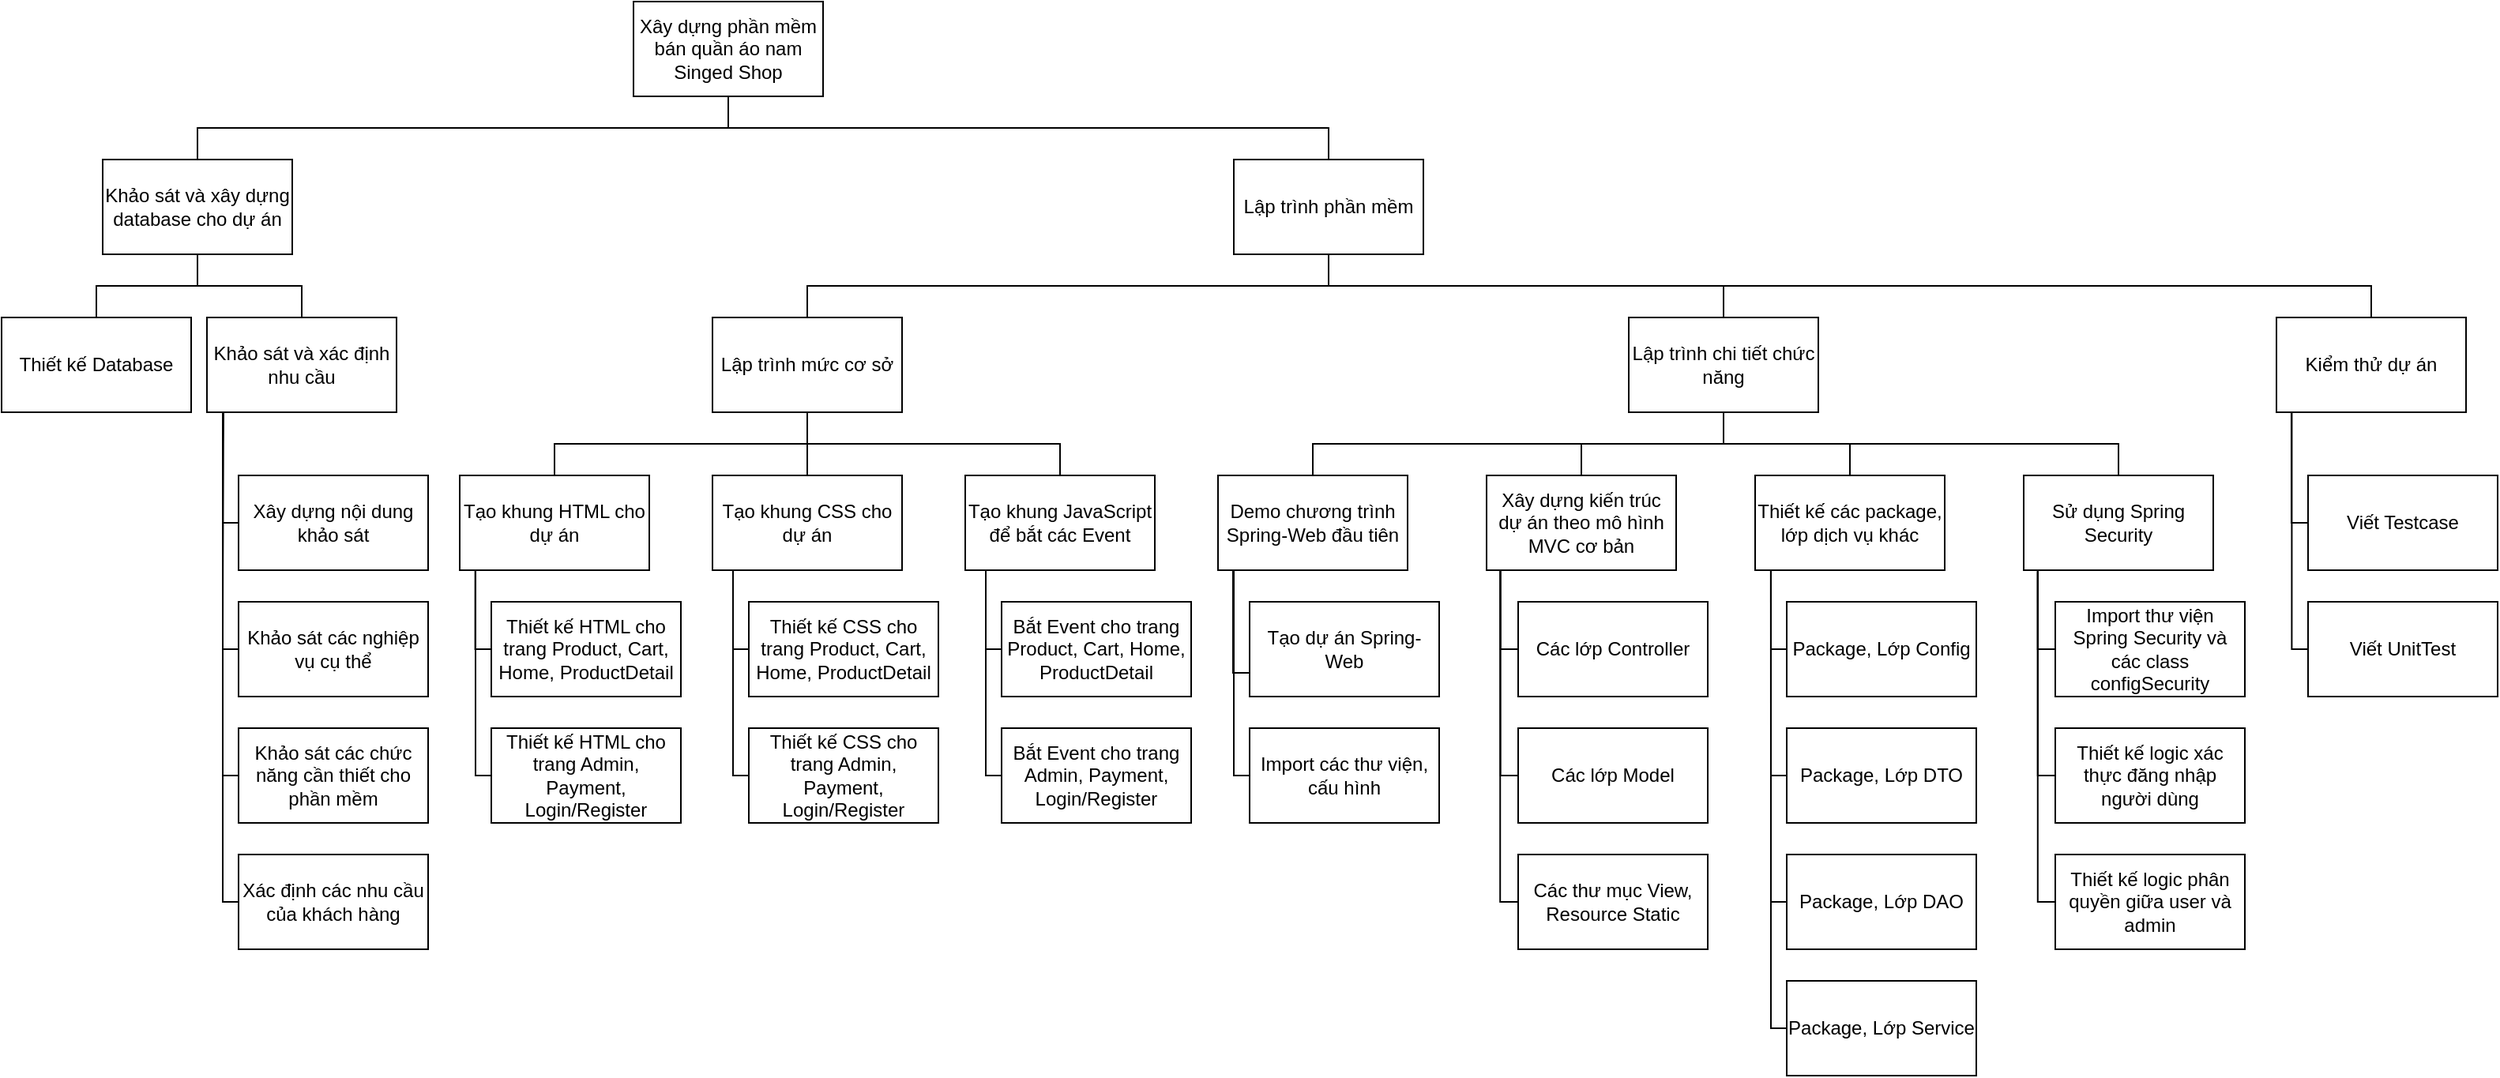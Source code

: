 <mxfile version="21.7.5" type="google">
  <diagram name="Trang-1" id="lJxlgw7oWh4rXdZDk65j">
    <mxGraphModel grid="1" page="1" gridSize="10" guides="1" tooltips="1" connect="1" arrows="1" fold="1" pageScale="1" pageWidth="827" pageHeight="1169" math="0" shadow="0">
      <root>
        <mxCell id="0" />
        <mxCell id="1" parent="0" />
        <mxCell id="XkttaEWqNQfzr33UfHGu-1" value="Xây dựng phần mềm bán quần áo nam Singed Shop" style="rounded=0;whiteSpace=wrap;html=1;" vertex="1" parent="1">
          <mxGeometry x="750" y="140" width="120" height="60" as="geometry" />
        </mxCell>
        <mxCell id="XkttaEWqNQfzr33UfHGu-6" value="Khảo sát và xây dựng database cho dự án" style="rounded=0;whiteSpace=wrap;html=1;" vertex="1" parent="1">
          <mxGeometry x="414" y="240" width="120" height="60" as="geometry" />
        </mxCell>
        <mxCell id="XkttaEWqNQfzr33UfHGu-7" value="Khảo sát và xác định nhu cầu" style="rounded=0;whiteSpace=wrap;html=1;" vertex="1" parent="1">
          <mxGeometry x="480" y="340" width="120" height="60" as="geometry" />
        </mxCell>
        <mxCell id="XkttaEWqNQfzr33UfHGu-8" value="Xây dựng nội dung khảo sát" style="rounded=0;whiteSpace=wrap;html=1;" vertex="1" parent="1">
          <mxGeometry x="500" y="440" width="120" height="60" as="geometry" />
        </mxCell>
        <mxCell id="XkttaEWqNQfzr33UfHGu-9" value="Khảo sát các nghiệp vụ cụ thể" style="rounded=0;whiteSpace=wrap;html=1;" vertex="1" parent="1">
          <mxGeometry x="500" y="520" width="120" height="60" as="geometry" />
        </mxCell>
        <mxCell id="XkttaEWqNQfzr33UfHGu-10" value="Khảo sát các chức năng cần thiết cho phần mềm" style="rounded=0;whiteSpace=wrap;html=1;" vertex="1" parent="1">
          <mxGeometry x="500" y="600" width="120" height="60" as="geometry" />
        </mxCell>
        <mxCell id="XkttaEWqNQfzr33UfHGu-11" value="Xác định các nhu cầu của khách hàng" style="rounded=0;whiteSpace=wrap;html=1;" vertex="1" parent="1">
          <mxGeometry x="500" y="680" width="120" height="60" as="geometry" />
        </mxCell>
        <mxCell id="XkttaEWqNQfzr33UfHGu-12" value="Thiết kế Database" style="rounded=0;whiteSpace=wrap;html=1;" vertex="1" parent="1">
          <mxGeometry x="350" y="340" width="120" height="60" as="geometry" />
        </mxCell>
        <mxCell id="XkttaEWqNQfzr33UfHGu-13" value="" style="endArrow=none;html=1;rounded=0;entryX=0.5;entryY=1;entryDx=0;entryDy=0;exitX=0.5;exitY=0;exitDx=0;exitDy=0;edgeStyle=orthogonalEdgeStyle;" edge="1" parent="1" source="XkttaEWqNQfzr33UfHGu-12" target="XkttaEWqNQfzr33UfHGu-6">
          <mxGeometry width="50" height="50" relative="1" as="geometry">
            <mxPoint x="610" y="290" as="sourcePoint" />
            <mxPoint x="660" y="240" as="targetPoint" />
          </mxGeometry>
        </mxCell>
        <mxCell id="XkttaEWqNQfzr33UfHGu-14" value="" style="endArrow=none;html=1;rounded=0;exitX=0.5;exitY=0;exitDx=0;exitDy=0;edgeStyle=orthogonalEdgeStyle;entryX=0.5;entryY=1;entryDx=0;entryDy=0;" edge="1" parent="1" source="XkttaEWqNQfzr33UfHGu-7" target="XkttaEWqNQfzr33UfHGu-6">
          <mxGeometry width="50" height="50" relative="1" as="geometry">
            <mxPoint x="770" y="300" as="sourcePoint" />
            <mxPoint x="450" y="350" as="targetPoint" />
          </mxGeometry>
        </mxCell>
        <mxCell id="XkttaEWqNQfzr33UfHGu-15" value="" style="endArrow=none;html=1;rounded=0;entryX=0.086;entryY=1.002;entryDx=0;entryDy=0;entryPerimeter=0;exitX=0;exitY=0.5;exitDx=0;exitDy=0;edgeStyle=orthogonalEdgeStyle;" edge="1" parent="1" source="XkttaEWqNQfzr33UfHGu-8" target="XkttaEWqNQfzr33UfHGu-7">
          <mxGeometry width="50" height="50" relative="1" as="geometry">
            <mxPoint x="440" y="480" as="sourcePoint" />
            <mxPoint x="490" y="430" as="targetPoint" />
          </mxGeometry>
        </mxCell>
        <mxCell id="XkttaEWqNQfzr33UfHGu-16" value="" style="endArrow=none;html=1;rounded=0;entryX=0.084;entryY=0.997;entryDx=0;entryDy=0;entryPerimeter=0;exitX=0;exitY=0.5;exitDx=0;exitDy=0;edgeStyle=orthogonalEdgeStyle;" edge="1" parent="1" source="XkttaEWqNQfzr33UfHGu-9" target="XkttaEWqNQfzr33UfHGu-7">
          <mxGeometry width="50" height="50" relative="1" as="geometry">
            <mxPoint x="510" y="480" as="sourcePoint" />
            <mxPoint x="500" y="410" as="targetPoint" />
          </mxGeometry>
        </mxCell>
        <mxCell id="XkttaEWqNQfzr33UfHGu-17" value="" style="endArrow=none;html=1;rounded=0;entryX=0.085;entryY=1.004;entryDx=0;entryDy=0;entryPerimeter=0;exitX=0;exitY=0.5;exitDx=0;exitDy=0;edgeStyle=orthogonalEdgeStyle;" edge="1" parent="1" source="XkttaEWqNQfzr33UfHGu-10" target="XkttaEWqNQfzr33UfHGu-7">
          <mxGeometry width="50" height="50" relative="1" as="geometry">
            <mxPoint x="510" y="580" as="sourcePoint" />
            <mxPoint x="500" y="410" as="targetPoint" />
          </mxGeometry>
        </mxCell>
        <mxCell id="XkttaEWqNQfzr33UfHGu-18" value="" style="endArrow=none;html=1;rounded=0;exitX=0;exitY=0.5;exitDx=0;exitDy=0;entryX=0.086;entryY=1;entryDx=0;entryDy=0;entryPerimeter=0;edgeStyle=orthogonalEdgeStyle;" edge="1" parent="1" source="XkttaEWqNQfzr33UfHGu-11" target="XkttaEWqNQfzr33UfHGu-7">
          <mxGeometry width="50" height="50" relative="1" as="geometry">
            <mxPoint x="410" y="540" as="sourcePoint" />
            <mxPoint x="480" y="420" as="targetPoint" />
          </mxGeometry>
        </mxCell>
        <mxCell id="XkttaEWqNQfzr33UfHGu-19" value="Lập trình phần mềm" style="rounded=0;whiteSpace=wrap;html=1;" vertex="1" parent="1">
          <mxGeometry x="1130" y="240" width="120" height="60" as="geometry" />
        </mxCell>
        <mxCell id="XkttaEWqNQfzr33UfHGu-20" value="Lập trình mức cơ sở" style="rounded=0;whiteSpace=wrap;html=1;" vertex="1" parent="1">
          <mxGeometry x="800" y="340" width="120" height="60" as="geometry" />
        </mxCell>
        <mxCell id="XkttaEWqNQfzr33UfHGu-21" value="Tạo khung HTML cho dự án" style="rounded=0;whiteSpace=wrap;html=1;" vertex="1" parent="1">
          <mxGeometry x="640" y="440" width="120" height="60" as="geometry" />
        </mxCell>
        <mxCell id="XkttaEWqNQfzr33UfHGu-22" value="Thiết kế HTML cho trang Product, Cart, Home, ProductDetail" style="rounded=0;whiteSpace=wrap;html=1;" vertex="1" parent="1">
          <mxGeometry x="660" y="520" width="120" height="60" as="geometry" />
        </mxCell>
        <mxCell id="XkttaEWqNQfzr33UfHGu-23" value="Thiết kế HTML cho trang Admin, Payment, Login/Register" style="rounded=0;whiteSpace=wrap;html=1;" vertex="1" parent="1">
          <mxGeometry x="660" y="600" width="120" height="60" as="geometry" />
        </mxCell>
        <mxCell id="XkttaEWqNQfzr33UfHGu-24" value="" style="endArrow=none;html=1;rounded=0;exitX=0.5;exitY=0;exitDx=0;exitDy=0;edgeStyle=orthogonalEdgeStyle;entryX=0.5;entryY=1;entryDx=0;entryDy=0;" edge="1" parent="1" source="XkttaEWqNQfzr33UfHGu-20" target="XkttaEWqNQfzr33UfHGu-19">
          <mxGeometry width="50" height="50" relative="1" as="geometry">
            <mxPoint x="580" y="370" as="sourcePoint" />
            <mxPoint x="610" y="300" as="targetPoint" />
          </mxGeometry>
        </mxCell>
        <mxCell id="XkttaEWqNQfzr33UfHGu-25" value="" style="endArrow=none;html=1;rounded=0;entryX=0.5;entryY=1;entryDx=0;entryDy=0;exitX=0.5;exitY=0;exitDx=0;exitDy=0;edgeStyle=orthogonalEdgeStyle;" edge="1" parent="1" source="XkttaEWqNQfzr33UfHGu-21" target="XkttaEWqNQfzr33UfHGu-20">
          <mxGeometry width="50" height="50" relative="1" as="geometry">
            <mxPoint x="600" y="460" as="sourcePoint" />
            <mxPoint x="650" y="410" as="targetPoint" />
          </mxGeometry>
        </mxCell>
        <mxCell id="XkttaEWqNQfzr33UfHGu-26" value="" style="endArrow=none;html=1;rounded=0;exitX=0;exitY=0.5;exitDx=0;exitDy=0;entryX=0.082;entryY=1.001;entryDx=0;entryDy=0;entryPerimeter=0;edgeStyle=orthogonalEdgeStyle;" edge="1" parent="1" source="XkttaEWqNQfzr33UfHGu-22" target="XkttaEWqNQfzr33UfHGu-21">
          <mxGeometry width="50" height="50" relative="1" as="geometry">
            <mxPoint x="610" y="570" as="sourcePoint" />
            <mxPoint x="660" y="520" as="targetPoint" />
          </mxGeometry>
        </mxCell>
        <mxCell id="XkttaEWqNQfzr33UfHGu-27" value="" style="endArrow=none;html=1;rounded=0;exitX=0;exitY=0.5;exitDx=0;exitDy=0;edgeStyle=orthogonalEdgeStyle;" edge="1" parent="1" source="XkttaEWqNQfzr33UfHGu-23">
          <mxGeometry width="50" height="50" relative="1" as="geometry">
            <mxPoint x="660" y="655" as="sourcePoint" />
            <mxPoint x="650" y="500" as="targetPoint" />
          </mxGeometry>
        </mxCell>
        <mxCell id="XkttaEWqNQfzr33UfHGu-28" value="Tạo khung CSS cho dự án" style="rounded=0;whiteSpace=wrap;html=1;" vertex="1" parent="1">
          <mxGeometry x="800" y="440" width="120" height="60" as="geometry" />
        </mxCell>
        <mxCell id="XkttaEWqNQfzr33UfHGu-30" value="" style="endArrow=none;html=1;rounded=0;entryX=0.5;entryY=1;entryDx=0;entryDy=0;exitX=0.5;exitY=0;exitDx=0;exitDy=0;edgeStyle=orthogonalEdgeStyle;" edge="1" parent="1" source="XkttaEWqNQfzr33UfHGu-28" target="XkttaEWqNQfzr33UfHGu-20">
          <mxGeometry width="50" height="50" relative="1" as="geometry">
            <mxPoint x="590" y="440" as="sourcePoint" />
            <mxPoint x="640" y="390" as="targetPoint" />
          </mxGeometry>
        </mxCell>
        <mxCell id="XkttaEWqNQfzr33UfHGu-31" value="Thiết kế CSS cho trang Product, Cart, Home, ProductDetail" style="rounded=0;whiteSpace=wrap;html=1;" vertex="1" parent="1">
          <mxGeometry x="823" y="520" width="120" height="60" as="geometry" />
        </mxCell>
        <mxCell id="XkttaEWqNQfzr33UfHGu-32" value="Thiết kế CSS cho trang Admin, Payment, Login/Register" style="rounded=0;whiteSpace=wrap;html=1;" vertex="1" parent="1">
          <mxGeometry x="823" y="600" width="120" height="60" as="geometry" />
        </mxCell>
        <mxCell id="XkttaEWqNQfzr33UfHGu-33" value="" style="endArrow=none;html=1;rounded=0;exitX=0;exitY=0.5;exitDx=0;exitDy=0;entryX=0.082;entryY=1.001;entryDx=0;entryDy=0;entryPerimeter=0;edgeStyle=orthogonalEdgeStyle;" edge="1" parent="1" source="XkttaEWqNQfzr33UfHGu-31">
          <mxGeometry width="50" height="50" relative="1" as="geometry">
            <mxPoint x="773" y="570" as="sourcePoint" />
            <mxPoint x="813" y="500" as="targetPoint" />
          </mxGeometry>
        </mxCell>
        <mxCell id="XkttaEWqNQfzr33UfHGu-34" value="" style="endArrow=none;html=1;rounded=0;exitX=0;exitY=0.5;exitDx=0;exitDy=0;edgeStyle=orthogonalEdgeStyle;" edge="1" parent="1" source="XkttaEWqNQfzr33UfHGu-32">
          <mxGeometry width="50" height="50" relative="1" as="geometry">
            <mxPoint x="823" y="655" as="sourcePoint" />
            <mxPoint x="813" y="500" as="targetPoint" />
          </mxGeometry>
        </mxCell>
        <mxCell id="XkttaEWqNQfzr33UfHGu-35" value="Tạo khung JavaScript để bắt các Event" style="rounded=0;whiteSpace=wrap;html=1;" vertex="1" parent="1">
          <mxGeometry x="960" y="440" width="120" height="60" as="geometry" />
        </mxCell>
        <mxCell id="XkttaEWqNQfzr33UfHGu-36" value="" style="endArrow=none;html=1;rounded=0;entryX=0.5;entryY=1;entryDx=0;entryDy=0;exitX=0.5;exitY=0;exitDx=0;exitDy=0;edgeStyle=orthogonalEdgeStyle;" edge="1" parent="1" source="XkttaEWqNQfzr33UfHGu-35" target="XkttaEWqNQfzr33UfHGu-20">
          <mxGeometry width="50" height="50" relative="1" as="geometry">
            <mxPoint x="800" y="440" as="sourcePoint" />
            <mxPoint x="990" y="400" as="targetPoint" />
          </mxGeometry>
        </mxCell>
        <mxCell id="XkttaEWqNQfzr33UfHGu-37" value="Bắt Event cho trang Product, Cart, Home, ProductDetail" style="rounded=0;whiteSpace=wrap;html=1;" vertex="1" parent="1">
          <mxGeometry x="983" y="520" width="120" height="60" as="geometry" />
        </mxCell>
        <mxCell id="XkttaEWqNQfzr33UfHGu-38" value="Bắt Event cho trang Admin, Payment, Login/Register" style="rounded=0;whiteSpace=wrap;html=1;" vertex="1" parent="1">
          <mxGeometry x="983" y="600" width="120" height="60" as="geometry" />
        </mxCell>
        <mxCell id="XkttaEWqNQfzr33UfHGu-39" value="" style="endArrow=none;html=1;rounded=0;exitX=0;exitY=0.5;exitDx=0;exitDy=0;entryX=0.082;entryY=1.001;entryDx=0;entryDy=0;entryPerimeter=0;edgeStyle=orthogonalEdgeStyle;" edge="1" parent="1" source="XkttaEWqNQfzr33UfHGu-37">
          <mxGeometry width="50" height="50" relative="1" as="geometry">
            <mxPoint x="933" y="570" as="sourcePoint" />
            <mxPoint x="973" y="500" as="targetPoint" />
          </mxGeometry>
        </mxCell>
        <mxCell id="XkttaEWqNQfzr33UfHGu-40" value="" style="endArrow=none;html=1;rounded=0;exitX=0;exitY=0.5;exitDx=0;exitDy=0;edgeStyle=orthogonalEdgeStyle;" edge="1" parent="1" source="XkttaEWqNQfzr33UfHGu-38">
          <mxGeometry width="50" height="50" relative="1" as="geometry">
            <mxPoint x="983" y="655" as="sourcePoint" />
            <mxPoint x="973" y="500" as="targetPoint" />
          </mxGeometry>
        </mxCell>
        <mxCell id="XkttaEWqNQfzr33UfHGu-41" value="Lập trình chi tiết chức năng" style="rounded=0;whiteSpace=wrap;html=1;" vertex="1" parent="1">
          <mxGeometry x="1380" y="340" width="120" height="60" as="geometry" />
        </mxCell>
        <mxCell id="XkttaEWqNQfzr33UfHGu-42" value="Demo chương trình Spring-Web đầu tiên" style="rounded=0;whiteSpace=wrap;html=1;" vertex="1" parent="1">
          <mxGeometry x="1120" y="440" width="120" height="60" as="geometry" />
        </mxCell>
        <mxCell id="XkttaEWqNQfzr33UfHGu-43" value="Tạo dự án Spring-Web" style="rounded=0;whiteSpace=wrap;html=1;" vertex="1" parent="1">
          <mxGeometry x="1140" y="520" width="120" height="60" as="geometry" />
        </mxCell>
        <mxCell id="XkttaEWqNQfzr33UfHGu-44" value="Import các thư viện, cấu hình" style="rounded=0;whiteSpace=wrap;html=1;" vertex="1" parent="1">
          <mxGeometry x="1140" y="600" width="120" height="60" as="geometry" />
        </mxCell>
        <mxCell id="XkttaEWqNQfzr33UfHGu-45" value="Xây dựng kiến trúc dự án theo mô hình MVC cơ bản" style="rounded=0;whiteSpace=wrap;html=1;" vertex="1" parent="1">
          <mxGeometry x="1290" y="440" width="120" height="60" as="geometry" />
        </mxCell>
        <mxCell id="XkttaEWqNQfzr33UfHGu-46" value="Các lớp Controller" style="rounded=0;whiteSpace=wrap;html=1;" vertex="1" parent="1">
          <mxGeometry x="1310" y="520" width="120" height="60" as="geometry" />
        </mxCell>
        <mxCell id="XkttaEWqNQfzr33UfHGu-47" value="Các lớp Model" style="rounded=0;whiteSpace=wrap;html=1;" vertex="1" parent="1">
          <mxGeometry x="1310" y="600" width="120" height="60" as="geometry" />
        </mxCell>
        <mxCell id="XkttaEWqNQfzr33UfHGu-48" value="Các thư mục View, Resource Static" style="rounded=0;whiteSpace=wrap;html=1;" vertex="1" parent="1">
          <mxGeometry x="1310" y="680" width="120" height="60" as="geometry" />
        </mxCell>
        <mxCell id="XkttaEWqNQfzr33UfHGu-49" value="Thiết kế các package, lớp dịch vụ khác" style="rounded=0;whiteSpace=wrap;html=1;" vertex="1" parent="1">
          <mxGeometry x="1460" y="440" width="120" height="60" as="geometry" />
        </mxCell>
        <mxCell id="XkttaEWqNQfzr33UfHGu-50" value="Package, Lớp Config" style="rounded=0;whiteSpace=wrap;html=1;" vertex="1" parent="1">
          <mxGeometry x="1480" y="520" width="120" height="60" as="geometry" />
        </mxCell>
        <mxCell id="XkttaEWqNQfzr33UfHGu-51" value="Package, Lớp DTO" style="rounded=0;whiteSpace=wrap;html=1;" vertex="1" parent="1">
          <mxGeometry x="1480" y="600" width="120" height="60" as="geometry" />
        </mxCell>
        <mxCell id="XkttaEWqNQfzr33UfHGu-52" value="Package, Lớp DAO" style="rounded=0;whiteSpace=wrap;html=1;" vertex="1" parent="1">
          <mxGeometry x="1480" y="680" width="120" height="60" as="geometry" />
        </mxCell>
        <mxCell id="XkttaEWqNQfzr33UfHGu-53" value="Package, Lớp Service" style="rounded=0;whiteSpace=wrap;html=1;" vertex="1" parent="1">
          <mxGeometry x="1480" y="760" width="120" height="60" as="geometry" />
        </mxCell>
        <mxCell id="XkttaEWqNQfzr33UfHGu-54" value="Sử dụng Spring Security" style="rounded=0;whiteSpace=wrap;html=1;" vertex="1" parent="1">
          <mxGeometry x="1630" y="440" width="120" height="60" as="geometry" />
        </mxCell>
        <mxCell id="XkttaEWqNQfzr33UfHGu-55" value="Import thư viện Spring Security và các class configSecurity" style="rounded=0;whiteSpace=wrap;html=1;" vertex="1" parent="1">
          <mxGeometry x="1650" y="520" width="120" height="60" as="geometry" />
        </mxCell>
        <mxCell id="XkttaEWqNQfzr33UfHGu-56" value="Thiết kế logic xác thực đăng nhập người dùng" style="rounded=0;whiteSpace=wrap;html=1;" vertex="1" parent="1">
          <mxGeometry x="1650" y="600" width="120" height="60" as="geometry" />
        </mxCell>
        <mxCell id="XkttaEWqNQfzr33UfHGu-57" value="Thiết kế logic phân quyền giữa user và admin" style="rounded=0;whiteSpace=wrap;html=1;" vertex="1" parent="1">
          <mxGeometry x="1650" y="680" width="120" height="60" as="geometry" />
        </mxCell>
        <mxCell id="XkttaEWqNQfzr33UfHGu-58" value="Kiểm thử dự án" style="rounded=0;whiteSpace=wrap;html=1;" vertex="1" parent="1">
          <mxGeometry x="1790" y="340" width="120" height="60" as="geometry" />
        </mxCell>
        <mxCell id="XkttaEWqNQfzr33UfHGu-59" value="Viết Testcase" style="rounded=0;whiteSpace=wrap;html=1;" vertex="1" parent="1">
          <mxGeometry x="1810" y="440" width="120" height="60" as="geometry" />
        </mxCell>
        <mxCell id="XkttaEWqNQfzr33UfHGu-60" value="Viết UnitTest" style="rounded=0;whiteSpace=wrap;html=1;" vertex="1" parent="1">
          <mxGeometry x="1810" y="520" width="120" height="60" as="geometry" />
        </mxCell>
        <mxCell id="XkttaEWqNQfzr33UfHGu-61" value="" style="endArrow=none;html=1;rounded=0;exitX=0.5;exitY=0;exitDx=0;exitDy=0;edgeStyle=orthogonalEdgeStyle;entryX=0.5;entryY=1;entryDx=0;entryDy=0;" edge="1" parent="1" source="XkttaEWqNQfzr33UfHGu-42" target="XkttaEWqNQfzr33UfHGu-41">
          <mxGeometry width="50" height="50" relative="1" as="geometry">
            <mxPoint x="1320" y="660" as="sourcePoint" />
            <mxPoint x="1290" y="410" as="targetPoint" />
          </mxGeometry>
        </mxCell>
        <mxCell id="XkttaEWqNQfzr33UfHGu-62" value="" style="endArrow=none;html=1;rounded=0;entryX=0.079;entryY=0.999;entryDx=0;entryDy=0;entryPerimeter=0;exitX=0;exitY=0.75;exitDx=0;exitDy=0;edgeStyle=orthogonalEdgeStyle;" edge="1" parent="1" source="XkttaEWqNQfzr33UfHGu-43" target="XkttaEWqNQfzr33UfHGu-42">
          <mxGeometry width="50" height="50" relative="1" as="geometry">
            <mxPoint x="1080" y="590" as="sourcePoint" />
            <mxPoint x="1130" y="540" as="targetPoint" />
          </mxGeometry>
        </mxCell>
        <mxCell id="XkttaEWqNQfzr33UfHGu-63" value="" style="endArrow=none;html=1;rounded=0;exitX=0;exitY=0.5;exitDx=0;exitDy=0;edgeStyle=orthogonalEdgeStyle;" edge="1" parent="1" source="XkttaEWqNQfzr33UfHGu-44">
          <mxGeometry width="50" height="50" relative="1" as="geometry">
            <mxPoint x="1150" y="595" as="sourcePoint" />
            <mxPoint x="1130" y="500" as="targetPoint" />
          </mxGeometry>
        </mxCell>
        <mxCell id="XkttaEWqNQfzr33UfHGu-64" value="" style="endArrow=none;html=1;rounded=0;exitX=0.5;exitY=0;exitDx=0;exitDy=0;edgeStyle=orthogonalEdgeStyle;entryX=0.5;entryY=1;entryDx=0;entryDy=0;" edge="1" parent="1" source="XkttaEWqNQfzr33UfHGu-41" target="XkttaEWqNQfzr33UfHGu-19">
          <mxGeometry width="50" height="50" relative="1" as="geometry">
            <mxPoint x="897" y="350" as="sourcePoint" />
            <mxPoint x="1200" y="310" as="targetPoint" />
          </mxGeometry>
        </mxCell>
        <mxCell id="XkttaEWqNQfzr33UfHGu-65" value="" style="endArrow=none;html=1;rounded=0;exitX=0.5;exitY=0;exitDx=0;exitDy=0;edgeStyle=orthogonalEdgeStyle;entryX=0.5;entryY=1;entryDx=0;entryDy=0;" edge="1" parent="1" source="XkttaEWqNQfzr33UfHGu-45" target="XkttaEWqNQfzr33UfHGu-41">
          <mxGeometry width="50" height="50" relative="1" as="geometry">
            <mxPoint x="1370" y="450" as="sourcePoint" />
            <mxPoint x="1790" y="410" as="targetPoint" />
          </mxGeometry>
        </mxCell>
        <mxCell id="XkttaEWqNQfzr33UfHGu-66" value="" style="endArrow=none;html=1;rounded=0;exitX=0.5;exitY=0;exitDx=0;exitDy=0;edgeStyle=orthogonalEdgeStyle;entryX=0.5;entryY=1;entryDx=0;entryDy=0;" edge="1" parent="1" source="XkttaEWqNQfzr33UfHGu-49" target="XkttaEWqNQfzr33UfHGu-41">
          <mxGeometry width="50" height="50" relative="1" as="geometry">
            <mxPoint x="1630" y="450" as="sourcePoint" />
            <mxPoint x="1790" y="410" as="targetPoint" />
          </mxGeometry>
        </mxCell>
        <mxCell id="XkttaEWqNQfzr33UfHGu-67" value="" style="endArrow=none;html=1;rounded=0;exitX=0.5;exitY=0;exitDx=0;exitDy=0;edgeStyle=orthogonalEdgeStyle;entryX=0.5;entryY=1;entryDx=0;entryDy=0;" edge="1" parent="1" source="XkttaEWqNQfzr33UfHGu-54" target="XkttaEWqNQfzr33UfHGu-41">
          <mxGeometry width="50" height="50" relative="1" as="geometry">
            <mxPoint x="1910" y="450" as="sourcePoint" />
            <mxPoint x="1790" y="410" as="targetPoint" />
          </mxGeometry>
        </mxCell>
        <mxCell id="XkttaEWqNQfzr33UfHGu-68" value="" style="endArrow=none;html=1;rounded=0;exitX=0.5;exitY=0;exitDx=0;exitDy=0;edgeStyle=orthogonalEdgeStyle;entryX=0.5;entryY=1;entryDx=0;entryDy=0;" edge="1" parent="1" source="XkttaEWqNQfzr33UfHGu-58" target="XkttaEWqNQfzr33UfHGu-19">
          <mxGeometry width="50" height="50" relative="1" as="geometry">
            <mxPoint x="1830" y="350" as="sourcePoint" />
            <mxPoint x="1200" y="350" as="targetPoint" />
          </mxGeometry>
        </mxCell>
        <mxCell id="XkttaEWqNQfzr33UfHGu-69" value="" style="endArrow=none;html=1;rounded=0;exitX=0;exitY=0.5;exitDx=0;exitDy=0;edgeStyle=orthogonalEdgeStyle;entryX=0.073;entryY=1.001;entryDx=0;entryDy=0;entryPerimeter=0;" edge="1" parent="1" source="XkttaEWqNQfzr33UfHGu-46" target="XkttaEWqNQfzr33UfHGu-45">
          <mxGeometry width="50" height="50" relative="1" as="geometry">
            <mxPoint x="1300" y="680" as="sourcePoint" />
            <mxPoint x="1290" y="510" as="targetPoint" />
          </mxGeometry>
        </mxCell>
        <mxCell id="XkttaEWqNQfzr33UfHGu-70" value="" style="endArrow=none;html=1;rounded=0;exitX=0;exitY=0.5;exitDx=0;exitDy=0;edgeStyle=orthogonalEdgeStyle;entryX=0.073;entryY=1.005;entryDx=0;entryDy=0;entryPerimeter=0;" edge="1" parent="1" source="XkttaEWqNQfzr33UfHGu-47" target="XkttaEWqNQfzr33UfHGu-45">
          <mxGeometry width="50" height="50" relative="1" as="geometry">
            <mxPoint x="1320" y="580" as="sourcePoint" />
            <mxPoint x="1309" y="510" as="targetPoint" />
          </mxGeometry>
        </mxCell>
        <mxCell id="XkttaEWqNQfzr33UfHGu-71" value="" style="endArrow=none;html=1;rounded=0;exitX=0;exitY=0.5;exitDx=0;exitDy=0;edgeStyle=orthogonalEdgeStyle;entryX=0.072;entryY=0.992;entryDx=0;entryDy=0;entryPerimeter=0;" edge="1" parent="1" source="XkttaEWqNQfzr33UfHGu-48" target="XkttaEWqNQfzr33UfHGu-45">
          <mxGeometry width="50" height="50" relative="1" as="geometry">
            <mxPoint x="1320" y="680" as="sourcePoint" />
            <mxPoint x="1300" y="500" as="targetPoint" />
          </mxGeometry>
        </mxCell>
        <mxCell id="XkttaEWqNQfzr33UfHGu-72" value="" style="endArrow=none;html=1;rounded=0;edgeStyle=orthogonalEdgeStyle;exitX=0;exitY=0.5;exitDx=0;exitDy=0;entryX=0.083;entryY=1;entryDx=0;entryDy=0;entryPerimeter=0;" edge="1" parent="1" source="XkttaEWqNQfzr33UfHGu-53" target="XkttaEWqNQfzr33UfHGu-49">
          <mxGeometry width="50" height="50" relative="1" as="geometry">
            <mxPoint x="1470" y="851" as="sourcePoint" />
            <mxPoint x="1470" y="510" as="targetPoint" />
          </mxGeometry>
        </mxCell>
        <mxCell id="XkttaEWqNQfzr33UfHGu-73" value="" style="endArrow=none;html=1;rounded=0;edgeStyle=orthogonalEdgeStyle;exitX=0;exitY=0.5;exitDx=0;exitDy=0;" edge="1" parent="1" source="XkttaEWqNQfzr33UfHGu-50">
          <mxGeometry width="50" height="50" relative="1" as="geometry">
            <mxPoint x="1490" y="860" as="sourcePoint" />
            <mxPoint x="1470" y="500" as="targetPoint" />
          </mxGeometry>
        </mxCell>
        <mxCell id="XkttaEWqNQfzr33UfHGu-74" value="" style="endArrow=none;html=1;rounded=0;edgeStyle=orthogonalEdgeStyle;exitX=0;exitY=0.5;exitDx=0;exitDy=0;entryX=0.083;entryY=1.005;entryDx=0;entryDy=0;entryPerimeter=0;" edge="1" parent="1" source="XkttaEWqNQfzr33UfHGu-51" target="XkttaEWqNQfzr33UfHGu-49">
          <mxGeometry width="50" height="50" relative="1" as="geometry">
            <mxPoint x="1490" y="580" as="sourcePoint" />
            <mxPoint x="1480" y="510" as="targetPoint" />
          </mxGeometry>
        </mxCell>
        <mxCell id="XkttaEWqNQfzr33UfHGu-75" value="" style="endArrow=none;html=1;rounded=0;edgeStyle=orthogonalEdgeStyle;exitX=0;exitY=0.5;exitDx=0;exitDy=0;" edge="1" parent="1" source="XkttaEWqNQfzr33UfHGu-52">
          <mxGeometry width="50" height="50" relative="1" as="geometry">
            <mxPoint x="1490" y="680" as="sourcePoint" />
            <mxPoint x="1470" y="500" as="targetPoint" />
          </mxGeometry>
        </mxCell>
        <mxCell id="XkttaEWqNQfzr33UfHGu-76" value="" style="endArrow=none;html=1;rounded=0;edgeStyle=orthogonalEdgeStyle;exitX=0;exitY=0.5;exitDx=0;exitDy=0;entryX=0.074;entryY=1.006;entryDx=0;entryDy=0;entryPerimeter=0;" edge="1" parent="1" source="XkttaEWqNQfzr33UfHGu-55" target="XkttaEWqNQfzr33UfHGu-54">
          <mxGeometry width="50" height="50" relative="1" as="geometry">
            <mxPoint x="1640" y="584" as="sourcePoint" />
            <mxPoint x="1630" y="514" as="targetPoint" />
          </mxGeometry>
        </mxCell>
        <mxCell id="XkttaEWqNQfzr33UfHGu-77" value="" style="endArrow=none;html=1;rounded=0;edgeStyle=orthogonalEdgeStyle;exitX=0;exitY=0.5;exitDx=0;exitDy=0;entryX=0.074;entryY=1.002;entryDx=0;entryDy=0;entryPerimeter=0;" edge="1" parent="1" source="XkttaEWqNQfzr33UfHGu-56" target="XkttaEWqNQfzr33UfHGu-54">
          <mxGeometry width="50" height="50" relative="1" as="geometry">
            <mxPoint x="1660" y="580" as="sourcePoint" />
            <mxPoint x="1649" y="510" as="targetPoint" />
          </mxGeometry>
        </mxCell>
        <mxCell id="XkttaEWqNQfzr33UfHGu-78" value="" style="endArrow=none;html=1;rounded=0;edgeStyle=orthogonalEdgeStyle;exitX=0;exitY=0.5;exitDx=0;exitDy=0;entryX=0.074;entryY=1.018;entryDx=0;entryDy=0;entryPerimeter=0;" edge="1" parent="1" source="XkttaEWqNQfzr33UfHGu-57" target="XkttaEWqNQfzr33UfHGu-54">
          <mxGeometry width="50" height="50" relative="1" as="geometry">
            <mxPoint x="1660" y="680" as="sourcePoint" />
            <mxPoint x="1649" y="510" as="targetPoint" />
          </mxGeometry>
        </mxCell>
        <mxCell id="XkttaEWqNQfzr33UfHGu-79" value="" style="endArrow=none;html=1;rounded=0;entryX=0.079;entryY=1.004;entryDx=0;entryDy=0;entryPerimeter=0;exitX=0;exitY=0.5;exitDx=0;exitDy=0;edgeStyle=orthogonalEdgeStyle;" edge="1" parent="1" source="XkttaEWqNQfzr33UfHGu-59" target="XkttaEWqNQfzr33UfHGu-58">
          <mxGeometry width="50" height="50" relative="1" as="geometry">
            <mxPoint x="1730" y="500" as="sourcePoint" />
            <mxPoint x="1790" y="420" as="targetPoint" />
          </mxGeometry>
        </mxCell>
        <mxCell id="XkttaEWqNQfzr33UfHGu-80" value="" style="endArrow=none;html=1;rounded=0;entryX=0.081;entryY=1.009;entryDx=0;entryDy=0;entryPerimeter=0;exitX=0;exitY=0.5;exitDx=0;exitDy=0;edgeStyle=orthogonalEdgeStyle;" edge="1" parent="1" source="XkttaEWqNQfzr33UfHGu-60" target="XkttaEWqNQfzr33UfHGu-58">
          <mxGeometry width="50" height="50" relative="1" as="geometry">
            <mxPoint x="1820" y="480" as="sourcePoint" />
            <mxPoint x="1809" y="410" as="targetPoint" />
          </mxGeometry>
        </mxCell>
        <mxCell id="XkttaEWqNQfzr33UfHGu-82" value="" style="endArrow=none;html=1;rounded=0;entryX=0.5;entryY=1;entryDx=0;entryDy=0;exitX=0.5;exitY=0;exitDx=0;exitDy=0;edgeStyle=orthogonalEdgeStyle;" edge="1" parent="1" source="XkttaEWqNQfzr33UfHGu-19" target="XkttaEWqNQfzr33UfHGu-1">
          <mxGeometry width="50" height="50" relative="1" as="geometry">
            <mxPoint x="850" y="210" as="sourcePoint" />
            <mxPoint x="900" y="160" as="targetPoint" />
          </mxGeometry>
        </mxCell>
        <mxCell id="XkttaEWqNQfzr33UfHGu-83" value="" style="endArrow=none;html=1;rounded=0;entryX=0.5;entryY=1;entryDx=0;entryDy=0;exitX=0.5;exitY=0;exitDx=0;exitDy=0;edgeStyle=orthogonalEdgeStyle;" edge="1" parent="1" source="XkttaEWqNQfzr33UfHGu-6" target="XkttaEWqNQfzr33UfHGu-1">
          <mxGeometry width="50" height="50" relative="1" as="geometry">
            <mxPoint x="1030" y="180" as="sourcePoint" />
            <mxPoint x="1080" y="130" as="targetPoint" />
          </mxGeometry>
        </mxCell>
      </root>
    </mxGraphModel>
  </diagram>
</mxfile>
